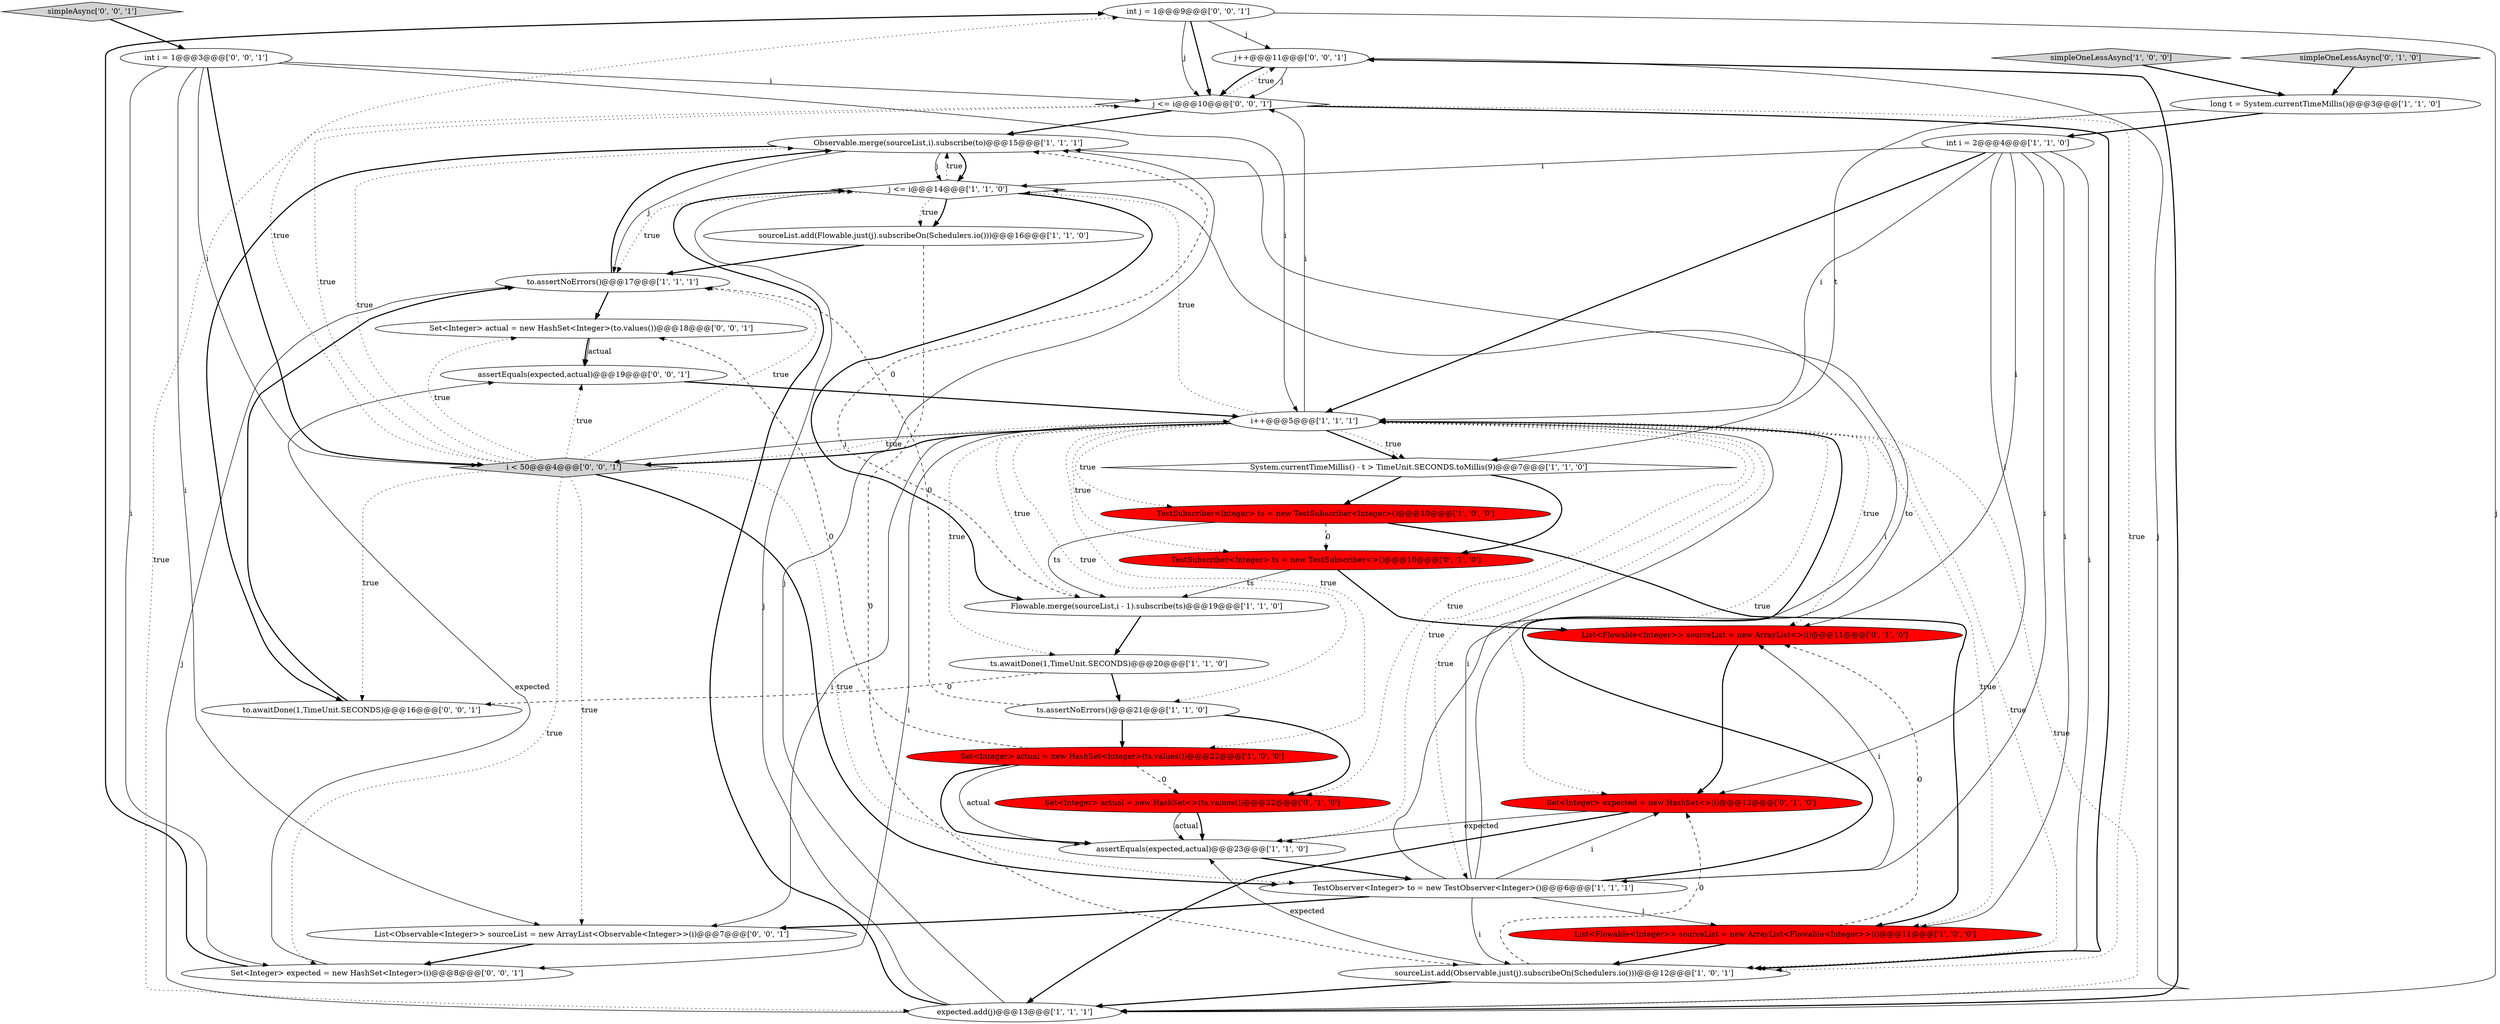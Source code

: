 digraph {
29 [style = filled, label = "int j = 1@@@9@@@['0', '0', '1']", fillcolor = white, shape = ellipse image = "AAA0AAABBB3BBB"];
20 [style = filled, label = "List<Flowable<Integer>> sourceList = new ArrayList<>(i)@@@11@@@['0', '1', '0']", fillcolor = red, shape = ellipse image = "AAA1AAABBB2BBB"];
10 [style = filled, label = "ts.awaitDone(1,TimeUnit.SECONDS)@@@20@@@['1', '1', '0']", fillcolor = white, shape = ellipse image = "AAA0AAABBB1BBB"];
21 [style = filled, label = "simpleOneLessAsync['0', '1', '0']", fillcolor = lightgray, shape = diamond image = "AAA0AAABBB2BBB"];
30 [style = filled, label = "Set<Integer> expected = new HashSet<Integer>(i)@@@8@@@['0', '0', '1']", fillcolor = white, shape = ellipse image = "AAA0AAABBB3BBB"];
8 [style = filled, label = "i++@@@5@@@['1', '1', '1']", fillcolor = white, shape = ellipse image = "AAA0AAABBB1BBB"];
13 [style = filled, label = "TestObserver<Integer> to = new TestObserver<Integer>()@@@6@@@['1', '1', '1']", fillcolor = white, shape = ellipse image = "AAA0AAABBB1BBB"];
31 [style = filled, label = "int i = 1@@@3@@@['0', '0', '1']", fillcolor = white, shape = ellipse image = "AAA0AAABBB3BBB"];
12 [style = filled, label = "ts.assertNoErrors()@@@21@@@['1', '1', '0']", fillcolor = white, shape = ellipse image = "AAA0AAABBB1BBB"];
34 [style = filled, label = "simpleAsync['0', '0', '1']", fillcolor = lightgray, shape = diamond image = "AAA0AAABBB3BBB"];
11 [style = filled, label = "long t = System.currentTimeMillis()@@@3@@@['1', '1', '0']", fillcolor = white, shape = ellipse image = "AAA0AAABBB1BBB"];
7 [style = filled, label = "j <= i@@@14@@@['1', '1', '0']", fillcolor = white, shape = diamond image = "AAA0AAABBB1BBB"];
15 [style = filled, label = "to.assertNoErrors()@@@17@@@['1', '1', '1']", fillcolor = white, shape = ellipse image = "AAA0AAABBB1BBB"];
6 [style = filled, label = "int i = 2@@@4@@@['1', '1', '0']", fillcolor = white, shape = ellipse image = "AAA0AAABBB1BBB"];
9 [style = filled, label = "List<Flowable<Integer>> sourceList = new ArrayList<Flowable<Integer>>(i)@@@11@@@['1', '0', '0']", fillcolor = red, shape = ellipse image = "AAA1AAABBB1BBB"];
18 [style = filled, label = "Observable.merge(sourceList,i).subscribe(to)@@@15@@@['1', '1', '1']", fillcolor = white, shape = ellipse image = "AAA0AAABBB1BBB"];
4 [style = filled, label = "simpleOneLessAsync['1', '0', '0']", fillcolor = lightgray, shape = diamond image = "AAA0AAABBB1BBB"];
0 [style = filled, label = "Set<Integer> actual = new HashSet<Integer>(ts.values())@@@22@@@['1', '0', '0']", fillcolor = red, shape = ellipse image = "AAA1AAABBB1BBB"];
26 [style = filled, label = "i < 50@@@4@@@['0', '0', '1']", fillcolor = lightgray, shape = diamond image = "AAA0AAABBB3BBB"];
14 [style = filled, label = "assertEquals(expected,actual)@@@23@@@['1', '1', '0']", fillcolor = white, shape = ellipse image = "AAA0AAABBB1BBB"];
25 [style = filled, label = "j++@@@11@@@['0', '0', '1']", fillcolor = white, shape = ellipse image = "AAA0AAABBB3BBB"];
28 [style = filled, label = "List<Observable<Integer>> sourceList = new ArrayList<Observable<Integer>>(i)@@@7@@@['0', '0', '1']", fillcolor = white, shape = ellipse image = "AAA0AAABBB3BBB"];
1 [style = filled, label = "System.currentTimeMillis() - t > TimeUnit.SECONDS.toMillis(9)@@@7@@@['1', '1', '0']", fillcolor = white, shape = diamond image = "AAA0AAABBB1BBB"];
22 [style = filled, label = "Set<Integer> expected = new HashSet<>(i)@@@12@@@['0', '1', '0']", fillcolor = red, shape = ellipse image = "AAA1AAABBB2BBB"];
24 [style = filled, label = "Set<Integer> actual = new HashSet<Integer>(to.values())@@@18@@@['0', '0', '1']", fillcolor = white, shape = ellipse image = "AAA0AAABBB3BBB"];
27 [style = filled, label = "assertEquals(expected,actual)@@@19@@@['0', '0', '1']", fillcolor = white, shape = ellipse image = "AAA0AAABBB3BBB"];
19 [style = filled, label = "Set<Integer> actual = new HashSet<>(ts.values())@@@22@@@['0', '1', '0']", fillcolor = red, shape = ellipse image = "AAA1AAABBB2BBB"];
23 [style = filled, label = "TestSubscriber<Integer> ts = new TestSubscriber<>()@@@10@@@['0', '1', '0']", fillcolor = red, shape = ellipse image = "AAA1AAABBB2BBB"];
32 [style = filled, label = "j <= i@@@10@@@['0', '0', '1']", fillcolor = white, shape = diamond image = "AAA0AAABBB3BBB"];
5 [style = filled, label = "TestSubscriber<Integer> ts = new TestSubscriber<Integer>()@@@10@@@['1', '0', '0']", fillcolor = red, shape = ellipse image = "AAA1AAABBB1BBB"];
33 [style = filled, label = "to.awaitDone(1,TimeUnit.SECONDS)@@@16@@@['0', '0', '1']", fillcolor = white, shape = ellipse image = "AAA0AAABBB3BBB"];
2 [style = filled, label = "sourceList.add(Flowable.just(j).subscribeOn(Schedulers.io()))@@@16@@@['1', '1', '0']", fillcolor = white, shape = ellipse image = "AAA0AAABBB1BBB"];
17 [style = filled, label = "sourceList.add(Observable.just(j).subscribeOn(Schedulers.io()))@@@12@@@['1', '0', '1']", fillcolor = white, shape = ellipse image = "AAA0AAABBB1BBB"];
16 [style = filled, label = "Flowable.merge(sourceList,i - 1).subscribe(ts)@@@19@@@['1', '1', '0']", fillcolor = white, shape = ellipse image = "AAA0AAABBB1BBB"];
3 [style = filled, label = "expected.add(j)@@@13@@@['1', '1', '1']", fillcolor = white, shape = ellipse image = "AAA0AAABBB1BBB"];
1->5 [style = bold, label=""];
6->9 [style = solid, label="i"];
3->15 [style = solid, label="j"];
8->26 [style = solid, label="i"];
5->9 [style = bold, label=""];
0->19 [style = dashed, label="0"];
13->22 [style = solid, label="i"];
8->16 [style = dotted, label="true"];
11->1 [style = solid, label="t"];
26->13 [style = dotted, label="true"];
2->17 [style = dashed, label="0"];
6->13 [style = solid, label="i"];
30->29 [style = bold, label=""];
1->23 [style = bold, label=""];
8->1 [style = bold, label=""];
0->14 [style = bold, label=""];
32->25 [style = dotted, label="true"];
26->30 [style = dotted, label="true"];
10->12 [style = bold, label=""];
26->28 [style = dotted, label="true"];
26->24 [style = dotted, label="true"];
7->16 [style = bold, label=""];
2->15 [style = bold, label=""];
5->16 [style = solid, label="ts"];
32->3 [style = dotted, label="true"];
8->22 [style = dotted, label="true"];
32->17 [style = dotted, label="true"];
8->0 [style = dotted, label="true"];
3->18 [style = solid, label="j"];
8->20 [style = dotted, label="true"];
32->18 [style = bold, label=""];
8->28 [style = solid, label="i"];
24->27 [style = bold, label=""];
17->22 [style = dashed, label="0"];
31->32 [style = solid, label="i"];
28->30 [style = bold, label=""];
13->18 [style = solid, label="to"];
33->15 [style = bold, label=""];
29->32 [style = solid, label="j"];
13->20 [style = solid, label="i"];
5->23 [style = dashed, label="0"];
8->17 [style = dotted, label="true"];
8->7 [style = dotted, label="true"];
8->23 [style = dotted, label="true"];
9->17 [style = bold, label=""];
34->31 [style = bold, label=""];
6->7 [style = solid, label="i"];
18->7 [style = solid, label="j"];
26->13 [style = bold, label=""];
8->12 [style = dotted, label="true"];
3->7 [style = bold, label=""];
21->11 [style = bold, label=""];
26->32 [style = dotted, label="true"];
7->2 [style = bold, label=""];
3->7 [style = solid, label="j"];
29->32 [style = bold, label=""];
8->14 [style = dotted, label="true"];
26->18 [style = dotted, label="true"];
6->22 [style = solid, label="i"];
25->32 [style = solid, label="j"];
18->7 [style = bold, label=""];
22->14 [style = solid, label="expected"];
32->17 [style = bold, label=""];
27->8 [style = bold, label=""];
30->27 [style = solid, label="expected"];
23->16 [style = solid, label="ts"];
8->19 [style = dotted, label="true"];
7->2 [style = dotted, label="true"];
17->14 [style = solid, label="expected"];
23->20 [style = bold, label=""];
26->8 [style = dotted, label="true"];
6->20 [style = solid, label="i"];
26->33 [style = dotted, label="true"];
26->27 [style = dotted, label="true"];
18->33 [style = bold, label=""];
31->26 [style = solid, label="i"];
13->7 [style = solid, label="i"];
29->25 [style = solid, label="j"];
7->15 [style = dotted, label="true"];
8->3 [style = dotted, label="true"];
8->30 [style = solid, label="i"];
31->26 [style = bold, label=""];
19->14 [style = bold, label=""];
0->14 [style = solid, label="actual"];
26->15 [style = dotted, label="true"];
17->3 [style = bold, label=""];
7->18 [style = dotted, label="true"];
12->15 [style = dashed, label="0"];
8->13 [style = dotted, label="true"];
8->9 [style = dotted, label="true"];
14->13 [style = bold, label=""];
31->8 [style = solid, label="i"];
9->20 [style = dashed, label="0"];
13->9 [style = solid, label="i"];
13->17 [style = solid, label="i"];
18->15 [style = solid, label="j"];
16->10 [style = bold, label=""];
3->25 [style = bold, label=""];
19->14 [style = solid, label="actual"];
11->6 [style = bold, label=""];
29->3 [style = solid, label="j"];
25->32 [style = bold, label=""];
10->33 [style = dashed, label="0"];
24->27 [style = solid, label="actual"];
8->10 [style = dotted, label="true"];
16->18 [style = dashed, label="0"];
12->0 [style = bold, label=""];
15->18 [style = bold, label=""];
25->3 [style = solid, label="j"];
6->8 [style = solid, label="i"];
8->32 [style = solid, label="i"];
20->22 [style = bold, label=""];
22->3 [style = bold, label=""];
8->1 [style = dotted, label="true"];
31->30 [style = solid, label="i"];
6->17 [style = solid, label="i"];
13->8 [style = solid, label="i"];
8->5 [style = dotted, label="true"];
15->24 [style = bold, label=""];
6->8 [style = bold, label=""];
0->24 [style = dashed, label="0"];
26->29 [style = dotted, label="true"];
13->8 [style = bold, label=""];
12->19 [style = bold, label=""];
4->11 [style = bold, label=""];
13->28 [style = bold, label=""];
8->26 [style = bold, label=""];
31->28 [style = solid, label="i"];
}
